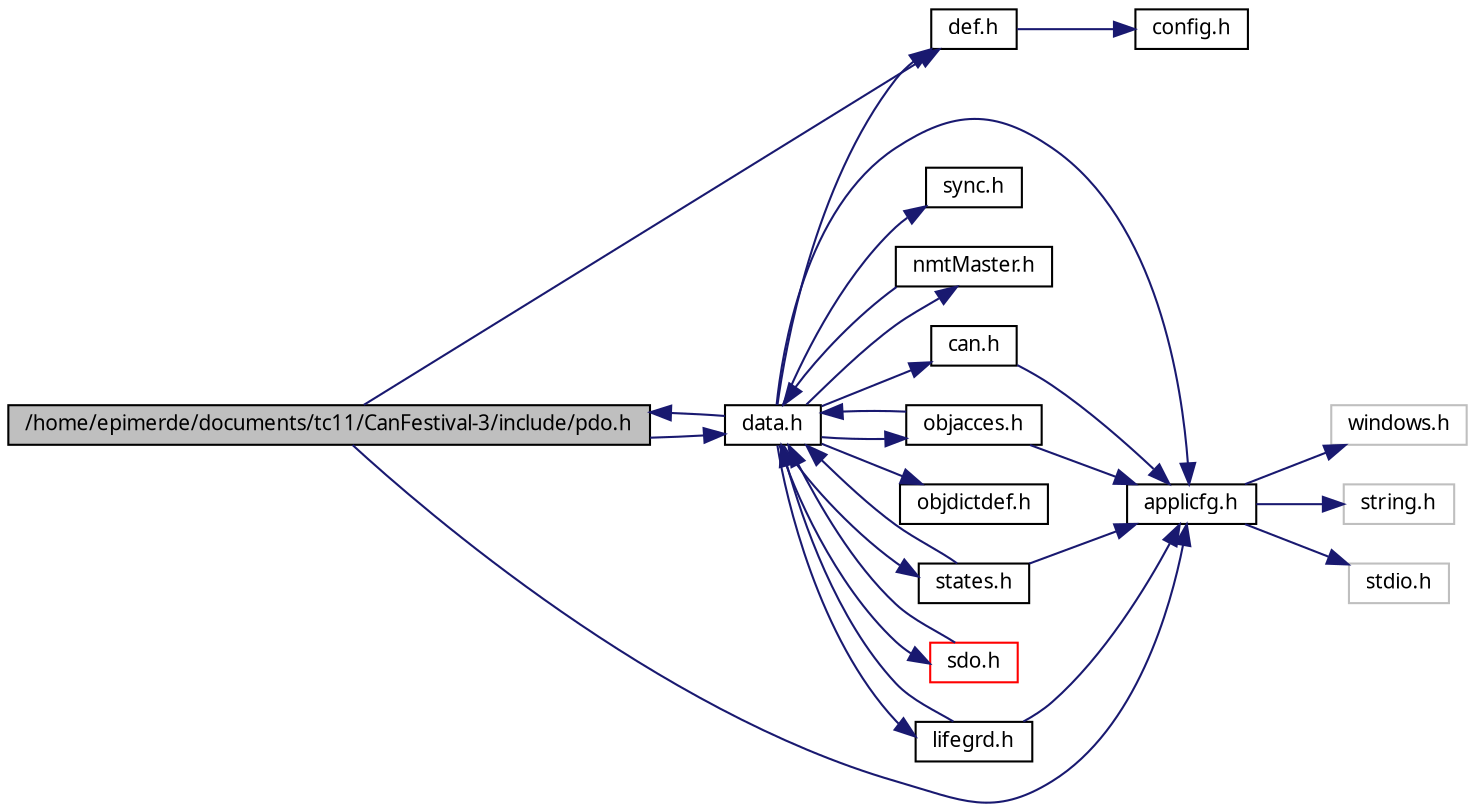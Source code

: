 digraph G
{
  edge [fontname="FreeSans.ttf",fontsize=10,labelfontname="FreeSans.ttf",labelfontsize=10];
  node [fontname="FreeSans.ttf",fontsize=10,shape=record];
  rankdir=LR;
  Node1 [label="/home/epimerde/documents/tc11/CanFestival-3/include/pdo.h",height=0.2,width=0.4,color="black", fillcolor="grey75", style="filled" fontcolor="black"];
  Node1 -> Node2 [color="midnightblue",fontsize=10,style="solid",fontname="FreeSans.ttf"];
  Node2 [label="applicfg.h",height=0.2,width=0.4,color="black", fillcolor="white", style="filled",URL="$win32_2applicfg_8h.html"];
  Node2 -> Node3 [color="midnightblue",fontsize=10,style="solid",fontname="FreeSans.ttf"];
  Node3 [label="windows.h",height=0.2,width=0.4,color="grey75", fillcolor="white", style="filled"];
  Node2 -> Node4 [color="midnightblue",fontsize=10,style="solid",fontname="FreeSans.ttf"];
  Node4 [label="string.h",height=0.2,width=0.4,color="grey75", fillcolor="white", style="filled"];
  Node2 -> Node5 [color="midnightblue",fontsize=10,style="solid",fontname="FreeSans.ttf"];
  Node5 [label="stdio.h",height=0.2,width=0.4,color="grey75", fillcolor="white", style="filled"];
  Node1 -> Node6 [color="midnightblue",fontsize=10,style="solid",fontname="FreeSans.ttf"];
  Node6 [label="def.h",height=0.2,width=0.4,color="black", fillcolor="white", style="filled",URL="$def_8h.html"];
  Node6 -> Node7 [color="midnightblue",fontsize=10,style="solid",fontname="FreeSans.ttf"];
  Node7 [label="config.h",height=0.2,width=0.4,color="black", fillcolor="white", style="filled",URL="$config_8h.html"];
  Node1 -> Node8 [color="midnightblue",fontsize=10,style="solid",fontname="FreeSans.ttf"];
  Node8 [label="data.h",height=0.2,width=0.4,color="black", fillcolor="white", style="filled",URL="$data_8h.html"];
  Node8 -> Node2 [color="midnightblue",fontsize=10,style="solid",fontname="FreeSans.ttf"];
  Node8 -> Node6 [color="midnightblue",fontsize=10,style="solid",fontname="FreeSans.ttf"];
  Node8 -> Node9 [color="midnightblue",fontsize=10,style="solid",fontname="FreeSans.ttf"];
  Node9 [label="can.h",height=0.2,width=0.4,color="black", fillcolor="white", style="filled",URL="$can_8h.html"];
  Node9 -> Node2 [color="midnightblue",fontsize=10,style="solid",fontname="FreeSans.ttf"];
  Node8 -> Node10 [color="midnightblue",fontsize=10,style="solid",fontname="FreeSans.ttf"];
  Node10 [label="objdictdef.h",height=0.2,width=0.4,color="black", fillcolor="white", style="filled",URL="$objdictdef_8h.html"];
  Node8 -> Node11 [color="midnightblue",fontsize=10,style="solid",fontname="FreeSans.ttf"];
  Node11 [label="objacces.h",height=0.2,width=0.4,color="black", fillcolor="white", style="filled",URL="$objacces_8h.html"];
  Node11 -> Node2 [color="midnightblue",fontsize=10,style="solid",fontname="FreeSans.ttf"];
  Node11 -> Node8 [color="midnightblue",fontsize=10,style="solid",fontname="FreeSans.ttf"];
  Node8 -> Node12 [color="midnightblue",fontsize=10,style="solid",fontname="FreeSans.ttf"];
  Node12 [label="sdo.h",height=0.2,width=0.4,color="red", fillcolor="white", style="filled",URL="$sdo_8h.html"];
  Node12 -> Node8 [color="midnightblue",fontsize=10,style="solid",fontname="FreeSans.ttf"];
  Node8 -> Node1 [color="midnightblue",fontsize=10,style="solid",fontname="FreeSans.ttf"];
  Node8 -> Node13 [color="midnightblue",fontsize=10,style="solid",fontname="FreeSans.ttf"];
  Node13 [label="states.h",height=0.2,width=0.4,color="black", fillcolor="white", style="filled",URL="$states_8h.html"];
  Node13 -> Node2 [color="midnightblue",fontsize=10,style="solid",fontname="FreeSans.ttf"];
  Node13 -> Node8 [color="midnightblue",fontsize=10,style="solid",fontname="FreeSans.ttf"];
  Node8 -> Node14 [color="midnightblue",fontsize=10,style="solid",fontname="FreeSans.ttf"];
  Node14 [label="lifegrd.h",height=0.2,width=0.4,color="black", fillcolor="white", style="filled",URL="$lifegrd_8h.html"];
  Node14 -> Node2 [color="midnightblue",fontsize=10,style="solid",fontname="FreeSans.ttf"];
  Node14 -> Node8 [color="midnightblue",fontsize=10,style="solid",fontname="FreeSans.ttf"];
  Node8 -> Node15 [color="midnightblue",fontsize=10,style="solid",fontname="FreeSans.ttf"];
  Node15 [label="sync.h",height=0.2,width=0.4,color="black", fillcolor="white", style="filled",URL="$sync_8h.html"];
  Node8 -> Node16 [color="midnightblue",fontsize=10,style="solid",fontname="FreeSans.ttf"];
  Node16 [label="nmtMaster.h",height=0.2,width=0.4,color="black", fillcolor="white", style="filled",URL="$nmtMaster_8h.html"];
  Node16 -> Node8 [color="midnightblue",fontsize=10,style="solid",fontname="FreeSans.ttf"];
}
